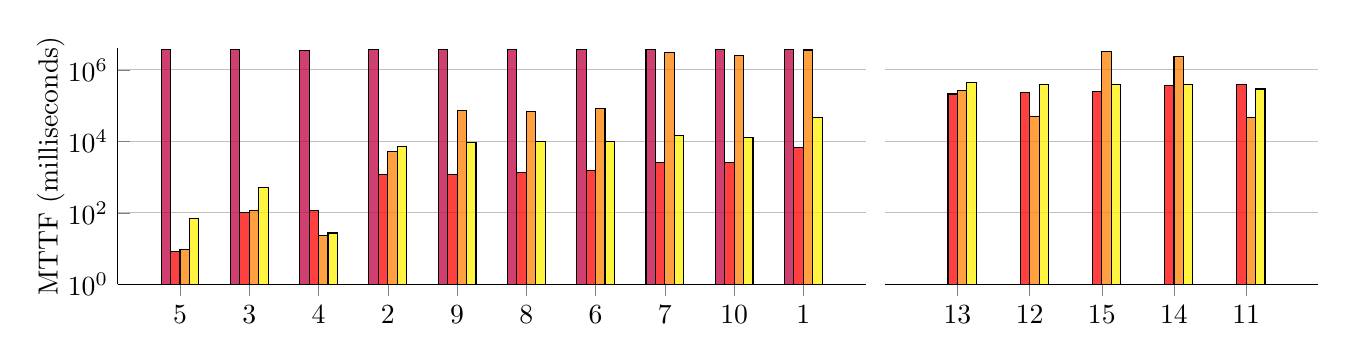 \begin{tikzpicture}
  \pgfplotsset{
    scale only axis,
  }

  \begin{axis}[
      height=3cm,
      width=9.5cm,
      ybar=0cm,
      bar width=0.12cm,
      ymode = log,
      ylabel style={yshift=-2mm},
      enlarge x limits=0.1,
      axis y line*=left,
      axis x line*=bottom,
      xmin=1, xmax=10,
      ymin=1, ymax=4000000,
      xtick={1, 2, ..., 10},
      xticklabels={5, 3, 4, 2, 9, 8, 6, 7, 10, 1},
      % xlabel={Injected Bug (Validator)},
      ylabel={MTTF (milliseconds)},
      ymajorgrids={true},
      legend style={
        legend columns=-1,
        draw=none,
        at={ (0.5,-0.2) },
        anchor=north
      },
      legend style={/tikz/every even column/.append style={column sep=0.2cm}}]
    ]
    % MTTF QuickCheck
    \addplot[fill=purple, fill opacity=0.75] coordinates {
      (1 ,  3592000)
      (2 ,  3600000)
      (3 ,  3546000)
      (4 ,  3600000)
      (5 ,  3600000)
      (6 ,  3600000)
      (7 ,  3600000)
      (8 ,  3600000)
      (9 ,  3600000)
      (10 , 3600000)
    };

    % MTTF Mutagen (all heuristics)
    \addplot[fill=red, fill opacity=0.75] coordinates {
      (1 ,  8.353)
      (2 ,  100.398)
      (3 ,  116.332)
      (4 ,  1158.861 )
      (5 ,  1191.462)
      (6 ,  1313.309)
      (7 ,  1542.087)
      (8 ,  2532.124)
      (9 ,  2610.395)
      (10 , 6693.593)
    };

    % Mutagen (no FIFO)
    \addplot[fill=orange, fill opacity=0.75] coordinates {
      (1 ,  9.549)
      (2 ,  113.753)
      (3 ,  23.754 )
      (4 ,  5141.757)
      (5 ,  74434.542 )
      (6 ,  69136.47)
      (7 ,  84727.773)
      (8 ,  3120197.169)
      (9 ,  2550397.619)
      (10 , 3585545.639)
    };

    % Mutagen (no reset, 25 random mutations)
    \addplot[fill=yellow, fill opacity=0.75] coordinates {
      (1 ,  70.502)
      (2 ,  526.616)
      (3 ,  27.48 )
      (4 ,  7299.621)
      (5 ,  9568.806)
      (6 ,  9861.168)
      (7 ,  9718.601)
      (8 ,  14258.337)
      (9 ,  12502.811)
      (10 , 47382.467)
    };

    % % Mutagen (no inheritance)
    % \addplot[fill=lime, fill opacity=0.75] coordinates {
    %   (4  , 6693.593)
    %   (5  , 1158.861 )
    %   (2  , 100.398)
    %   (3  , 116.332)
    %   (1  , 8.353)
    %   (7  , 1542.087)
    %   (10 , 2532.124)
    %   (6  , 1313.309)
    %   (9  , 1191.462)
    %   (8  , 2610.395)
    % };

  \end{axis}

\end{tikzpicture}%
\begin{tikzpicture}
  \pgfplotsset{
    scale only axis,
  }

  \begin{axis}[
      height=3cm,
      width=5.5cm,
      ybar=0cm,
      bar width=0.12cm,
      ymode = log,
      ylabel style={yshift=-5mm},
      enlarge x limits=0.25,
      axis y line*=left,
      axis x line*=bottom,
      xmin=11, xmax=15,
      ymin=1, ymax=4000000,
      xtick={11, 12, ..., 15},
      y axis line style= { draw opacity=0 },
      % xlabel={Injected Bug (Interpreter)},
      ytick style={draw=none},
      yticklabels={,,},
      xticklabels={13,12,15,14,11},
      ymajorgrids={true},
      legend style={
        legend columns=-1,
        draw=none,
        at={ (0.5,-0.2) },
        anchor=north
      },
      legend style={/tikz/every even column/.append style={column sep=0.2cm}}]
    ]
    % MTTF QuickCheck
    \addplot[fill=purple, fill opacity=0.75] coordinates {
      (14,  0)
      (15,  0)
      (12,  0)
      (11,  0)
      (13,  0)
    };

   % MTTF Mutagen (all heuristics)
    \addplot[fill=red, fill opacity=0.75] coordinates {
      (11, 211180.249)
      (12, 227998.684)
      (13, 243089.017)
      (14, 359260.733)
      (15, 391821.658)
    };

    % Mutagen (no FIFO)
    \addplot[fill=orange, fill opacity=0.75] coordinates {
      (11, 265949.101)
      (12, 50546.137)
      (13, 3249916.714)
      (14, 2394058.728)
      (15, 46791.904)
    };

    % Mutagen (no reset, 25 random mutations)
    \addplot[fill=yellow, fill opacity=0.75] coordinates {
      (11, 430606.042)
      (12, 383680.995)
      (13, 382987.145)
      (14, 378199.535)
      (15, 290924.107)
    };

    % % Mutagen (no inheritance)
    % \addplot[fill=lime, fill opacity=0.75] coordinates {
    %   (14, 391821.658)
    %   (15, 227998.684)
    %   (12, 211180.249)
    %   (11, 359260.733)
    %   (13, 243089.017)
    % };

  \end{axis}
\end{tikzpicture}

%\begin{tikzpicture}
%\begin{axis}
%\legend{QuickCheck, Mutagen, Mutagen (no FIFO), Mutagen (no reset)} %, Mutagen (no inheritance)}
%\end{axis}
%\end{tikzpicture}
